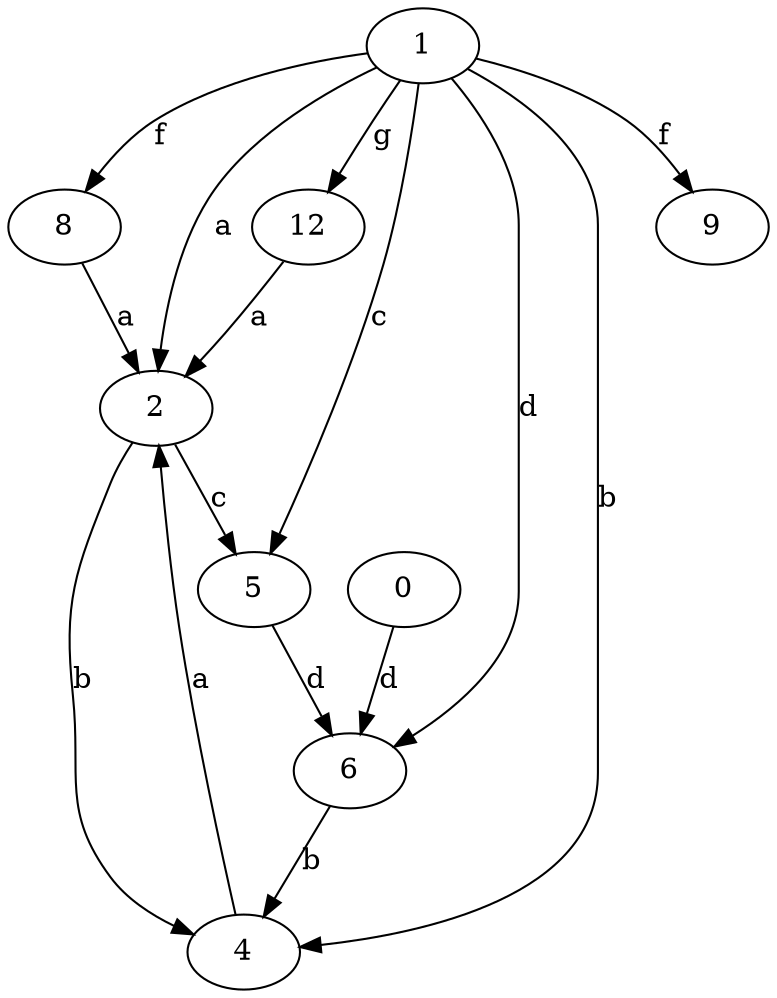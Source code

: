strict digraph  {
2;
4;
5;
0;
6;
8;
9;
1;
12;
2 -> 4  [label=b];
2 -> 5  [label=c];
4 -> 2  [label=a];
5 -> 6  [label=d];
0 -> 6  [label=d];
6 -> 4  [label=b];
8 -> 2  [label=a];
1 -> 2  [label=a];
1 -> 4  [label=b];
1 -> 5  [label=c];
1 -> 6  [label=d];
1 -> 8  [label=f];
1 -> 9  [label=f];
1 -> 12  [label=g];
12 -> 2  [label=a];
}
